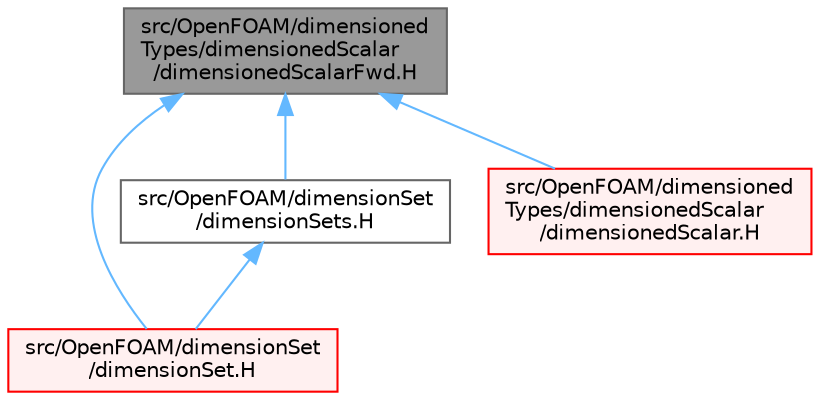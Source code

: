 digraph "src/OpenFOAM/dimensionedTypes/dimensionedScalar/dimensionedScalarFwd.H"
{
 // LATEX_PDF_SIZE
  bgcolor="transparent";
  edge [fontname=Helvetica,fontsize=10,labelfontname=Helvetica,labelfontsize=10];
  node [fontname=Helvetica,fontsize=10,shape=box,height=0.2,width=0.4];
  Node1 [id="Node000001",label="src/OpenFOAM/dimensioned\lTypes/dimensionedScalar\l/dimensionedScalarFwd.H",height=0.2,width=0.4,color="gray40", fillcolor="grey60", style="filled", fontcolor="black",tooltip=" "];
  Node1 -> Node2 [id="edge1_Node000001_Node000002",dir="back",color="steelblue1",style="solid",tooltip=" "];
  Node2 [id="Node000002",label="src/OpenFOAM/dimensionSet\l/dimensionSet.H",height=0.2,width=0.4,color="red", fillcolor="#FFF0F0", style="filled",URL="$dimensionSet_8H.html",tooltip=" "];
  Node1 -> Node4481 [id="edge2_Node000001_Node004481",dir="back",color="steelblue1",style="solid",tooltip=" "];
  Node4481 [id="Node004481",label="src/OpenFOAM/dimensionSet\l/dimensionSets.H",height=0.2,width=0.4,color="grey40", fillcolor="white", style="filled",URL="$dimensionSets_8H.html",tooltip="Useful dimension sets."];
  Node4481 -> Node2 [id="edge3_Node004481_Node000002",dir="back",color="steelblue1",style="solid",tooltip=" "];
  Node1 -> Node2704 [id="edge4_Node000001_Node002704",dir="back",color="steelblue1",style="solid",tooltip=" "];
  Node2704 [id="Node002704",label="src/OpenFOAM/dimensioned\lTypes/dimensionedScalar\l/dimensionedScalar.H",height=0.2,width=0.4,color="red", fillcolor="#FFF0F0", style="filled",URL="$dimensionedScalar_8H.html",tooltip=" "];
}

